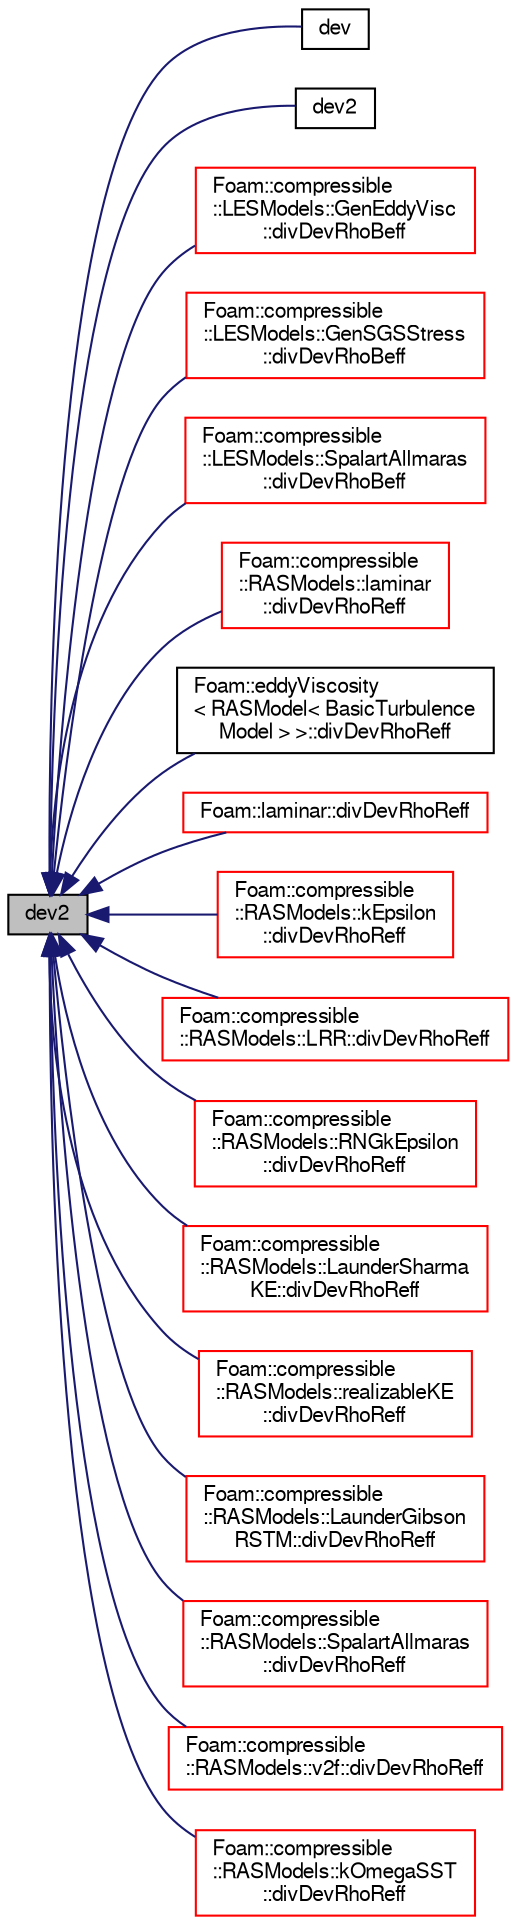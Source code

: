 digraph "dev2"
{
  bgcolor="transparent";
  edge [fontname="FreeSans",fontsize="10",labelfontname="FreeSans",labelfontsize="10"];
  node [fontname="FreeSans",fontsize="10",shape=record];
  rankdir="LR";
  Node40947 [label="dev2",height=0.2,width=0.4,color="black", fillcolor="grey75", style="filled", fontcolor="black"];
  Node40947 -> Node40948 [dir="back",color="midnightblue",fontsize="10",style="solid",fontname="FreeSans"];
  Node40948 [label="dev",height=0.2,width=0.4,color="black",URL="$a21124.html#a8d373e088fa980eb55164a52e9522713"];
  Node40947 -> Node40949 [dir="back",color="midnightblue",fontsize="10",style="solid",fontname="FreeSans"];
  Node40949 [label="dev2",height=0.2,width=0.4,color="black",URL="$a21124.html#aea34019aeebb20465fc30469a3b04cc0"];
  Node40947 -> Node40950 [dir="back",color="midnightblue",fontsize="10",style="solid",fontname="FreeSans"];
  Node40950 [label="Foam::compressible\l::LESModels::GenEddyVisc\l::divDevRhoBeff",height=0.2,width=0.4,color="red",URL="$a30622.html#abb568bf10d2e3a2623bb4d30a613ee61",tooltip="Returns div(rho*dev(B)). "];
  Node40947 -> Node40952 [dir="back",color="midnightblue",fontsize="10",style="solid",fontname="FreeSans"];
  Node40952 [label="Foam::compressible\l::LESModels::GenSGSStress\l::divDevRhoBeff",height=0.2,width=0.4,color="red",URL="$a30626.html#abb568bf10d2e3a2623bb4d30a613ee61",tooltip="Returns divergence of B : i.e. the additional term in the. "];
  Node40947 -> Node40954 [dir="back",color="midnightblue",fontsize="10",style="solid",fontname="FreeSans"];
  Node40954 [label="Foam::compressible\l::LESModels::SpalartAllmaras\l::divDevRhoBeff",height=0.2,width=0.4,color="red",URL="$a30650.html#abb568bf10d2e3a2623bb4d30a613ee61",tooltip="Returns div(rho*dev(B)). "];
  Node40947 -> Node40956 [dir="back",color="midnightblue",fontsize="10",style="solid",fontname="FreeSans"];
  Node40956 [label="Foam::compressible\l::RASModels::laminar\l::divDevRhoReff",height=0.2,width=0.4,color="red",URL="$a30742.html#aa12adb63c23514f99452c7c05b5b4cbc",tooltip="Return the source term for the momentum equation. "];
  Node40947 -> Node40958 [dir="back",color="midnightblue",fontsize="10",style="solid",fontname="FreeSans"];
  Node40958 [label="Foam::eddyViscosity\l\< RASModel\< BasicTurbulence\lModel \> \>::divDevRhoReff",height=0.2,width=0.4,color="black",URL="$a31198.html#a7a84f03623a3b4ff20fa30a6fe6862a6",tooltip="Return the source term for the momentum equation. "];
  Node40947 -> Node40959 [dir="back",color="midnightblue",fontsize="10",style="solid",fontname="FreeSans"];
  Node40959 [label="Foam::laminar::divDevRhoReff",height=0.2,width=0.4,color="red",URL="$a31202.html#a7a84f03623a3b4ff20fa30a6fe6862a6",tooltip="Return the source term for the momentum equation. "];
  Node40947 -> Node40962 [dir="back",color="midnightblue",fontsize="10",style="solid",fontname="FreeSans"];
  Node40962 [label="Foam::compressible\l::RASModels::kEpsilon\l::divDevRhoReff",height=0.2,width=0.4,color="red",URL="$a30734.html#aa12adb63c23514f99452c7c05b5b4cbc",tooltip="Return the source term for the momentum equation. "];
  Node40947 -> Node40964 [dir="back",color="midnightblue",fontsize="10",style="solid",fontname="FreeSans"];
  Node40964 [label="Foam::compressible\l::RASModels::LRR::divDevRhoReff",height=0.2,width=0.4,color="red",URL="$a30754.html#aa12adb63c23514f99452c7c05b5b4cbc",tooltip="Return the source term for the momentum equation. "];
  Node40947 -> Node40966 [dir="back",color="midnightblue",fontsize="10",style="solid",fontname="FreeSans"];
  Node40966 [label="Foam::compressible\l::RASModels::RNGkEpsilon\l::divDevRhoReff",height=0.2,width=0.4,color="red",URL="$a30766.html#aa12adb63c23514f99452c7c05b5b4cbc",tooltip="Return the effective stress tensor including the laminar stress. "];
  Node40947 -> Node40968 [dir="back",color="midnightblue",fontsize="10",style="solid",fontname="FreeSans"];
  Node40968 [label="Foam::compressible\l::RASModels::LaunderSharma\lKE::divDevRhoReff",height=0.2,width=0.4,color="red",URL="$a30750.html#aa12adb63c23514f99452c7c05b5b4cbc",tooltip="Return the source term for the momentum equation. "];
  Node40947 -> Node40970 [dir="back",color="midnightblue",fontsize="10",style="solid",fontname="FreeSans"];
  Node40970 [label="Foam::compressible\l::RASModels::realizableKE\l::divDevRhoReff",height=0.2,width=0.4,color="red",URL="$a30762.html#aa12adb63c23514f99452c7c05b5b4cbc",tooltip="Return the source term for the momentum equation. "];
  Node40947 -> Node40972 [dir="back",color="midnightblue",fontsize="10",style="solid",fontname="FreeSans"];
  Node40972 [label="Foam::compressible\l::RASModels::LaunderGibson\lRSTM::divDevRhoReff",height=0.2,width=0.4,color="red",URL="$a30746.html#aa12adb63c23514f99452c7c05b5b4cbc",tooltip="Return the source term for the momentum equation. "];
  Node40947 -> Node40974 [dir="back",color="midnightblue",fontsize="10",style="solid",fontname="FreeSans"];
  Node40974 [label="Foam::compressible\l::RASModels::SpalartAllmaras\l::divDevRhoReff",height=0.2,width=0.4,color="red",URL="$a30770.html#aa12adb63c23514f99452c7c05b5b4cbc",tooltip="Return the source term for the momentum equation. "];
  Node40947 -> Node40976 [dir="back",color="midnightblue",fontsize="10",style="solid",fontname="FreeSans"];
  Node40976 [label="Foam::compressible\l::RASModels::v2f::divDevRhoReff",height=0.2,width=0.4,color="red",URL="$a30774.html#aa12adb63c23514f99452c7c05b5b4cbc",tooltip="Return the source term for the momentum equation. "];
  Node40947 -> Node40978 [dir="back",color="midnightblue",fontsize="10",style="solid",fontname="FreeSans"];
  Node40978 [label="Foam::compressible\l::RASModels::kOmegaSST\l::divDevRhoReff",height=0.2,width=0.4,color="red",URL="$a30738.html#aa12adb63c23514f99452c7c05b5b4cbc",tooltip="Return the source term for the momentum equation. "];
}

